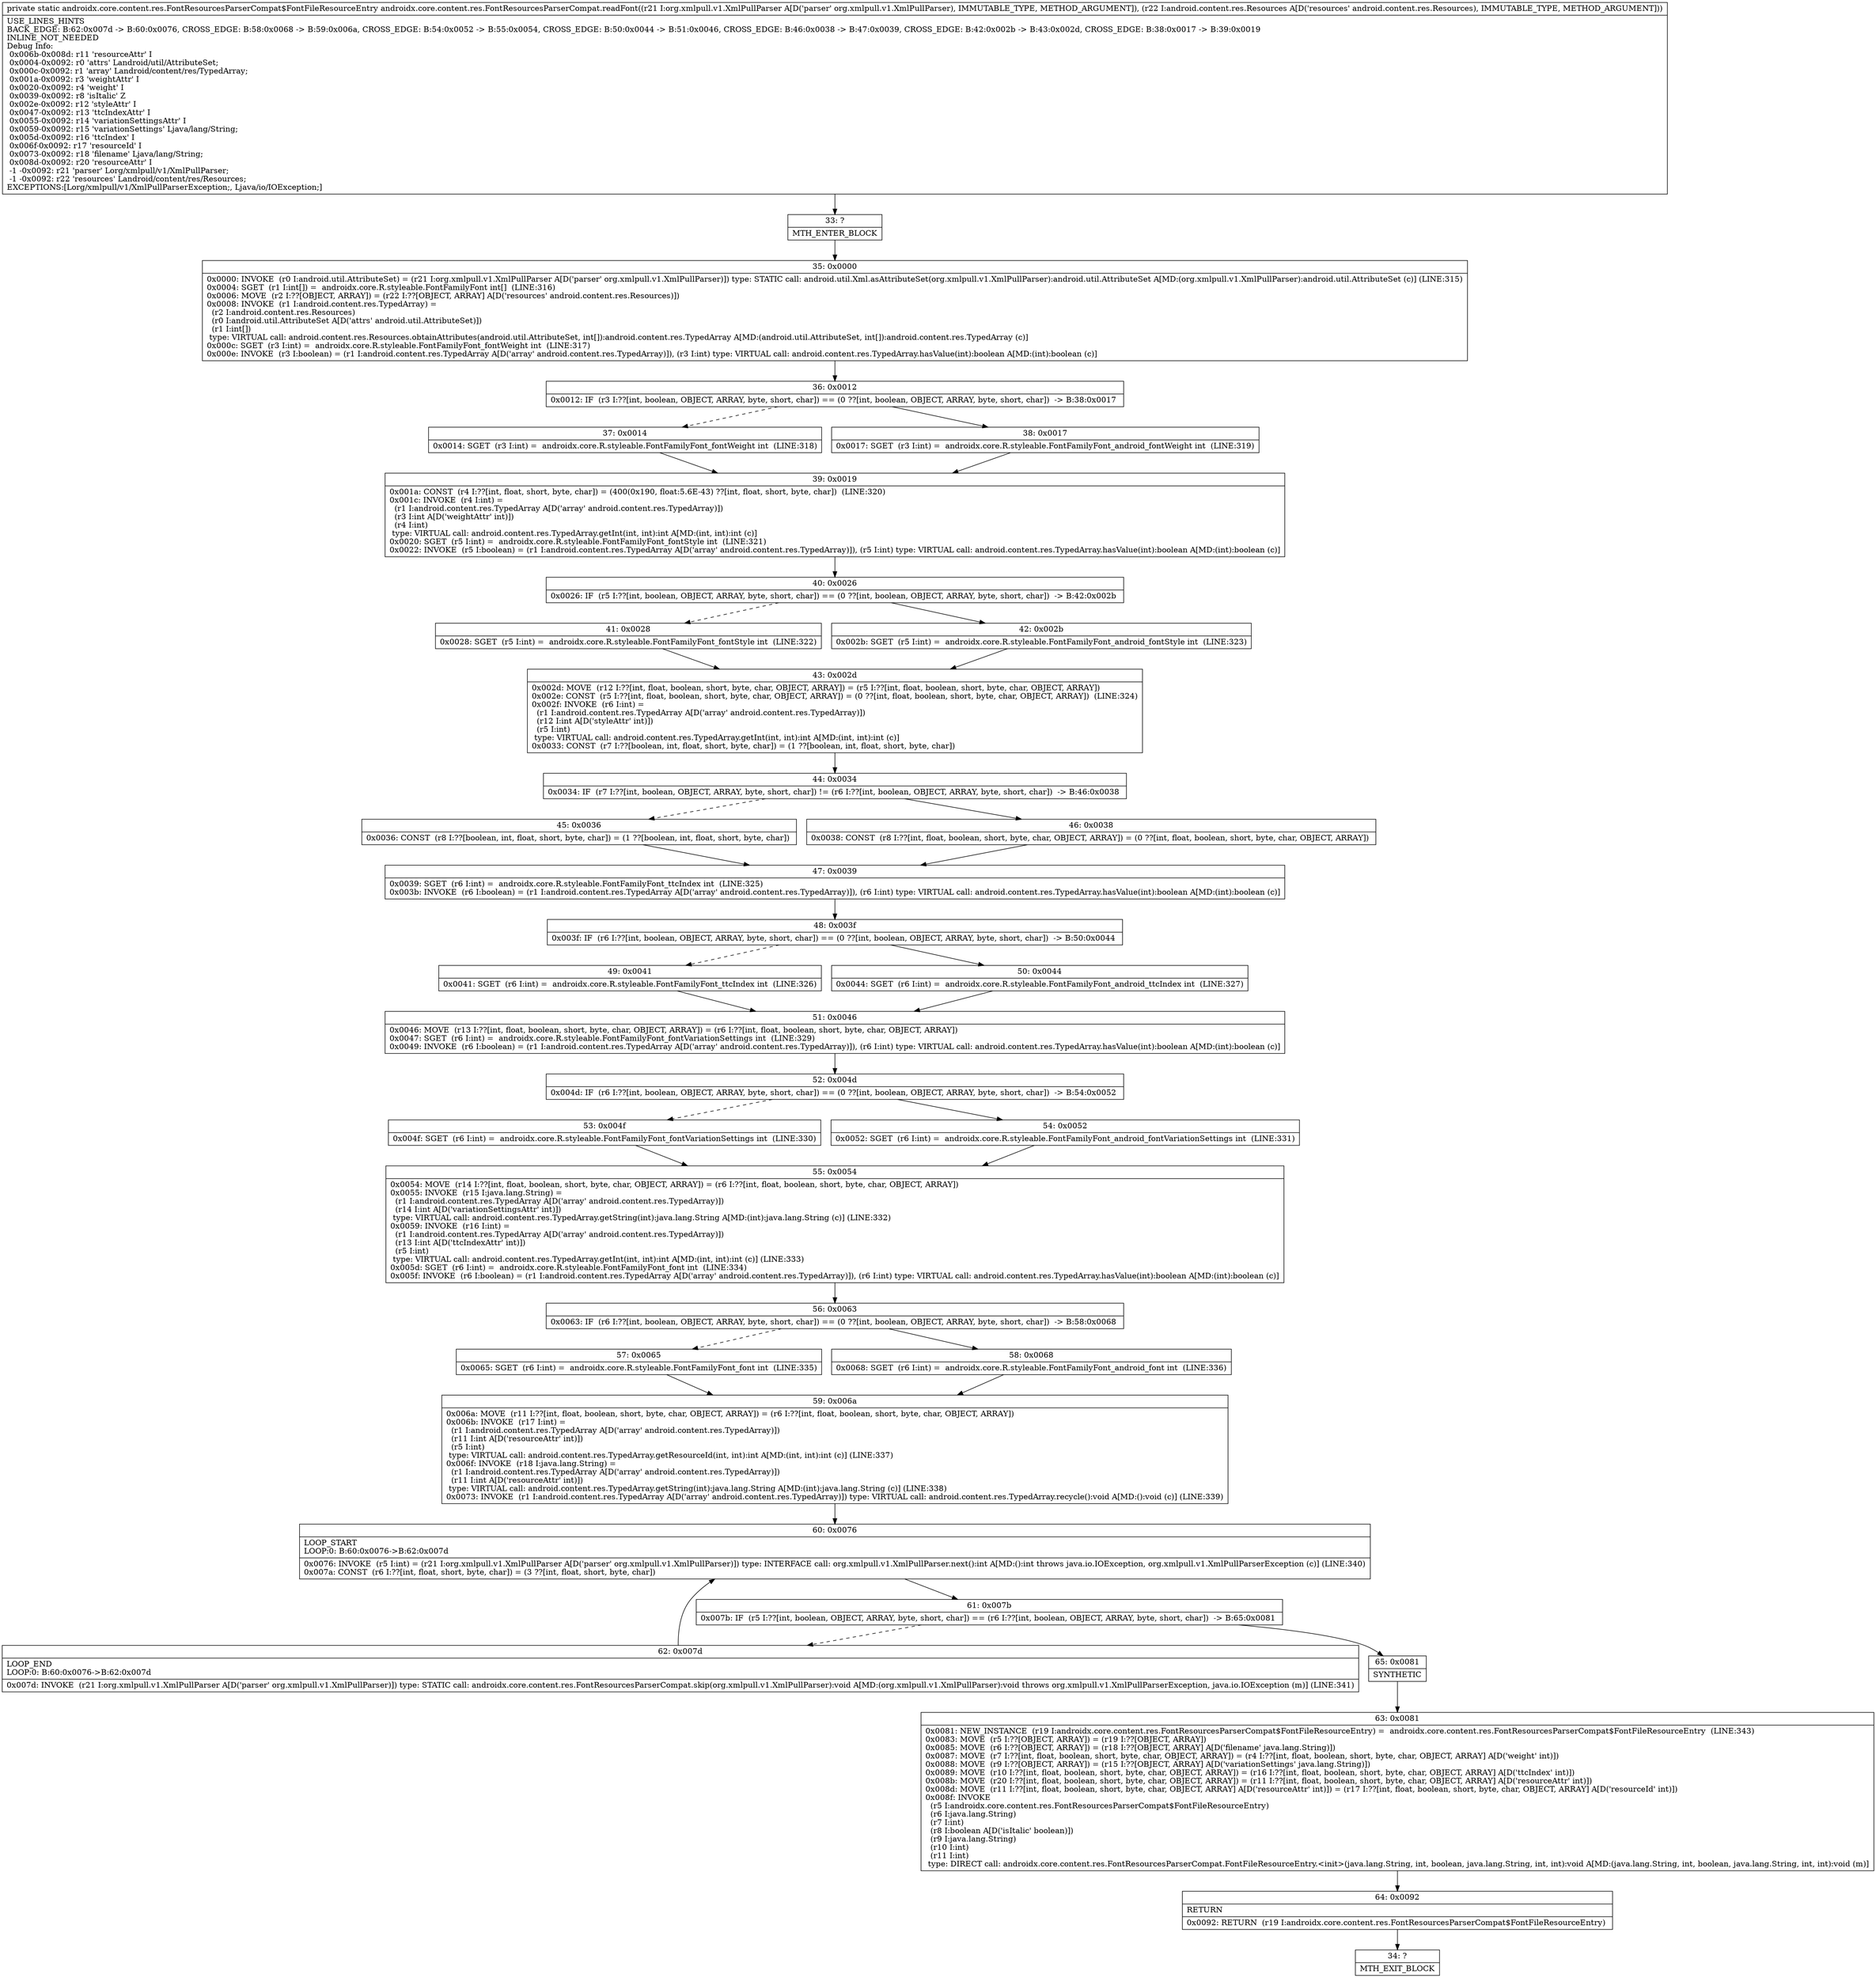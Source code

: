 digraph "CFG forandroidx.core.content.res.FontResourcesParserCompat.readFont(Lorg\/xmlpull\/v1\/XmlPullParser;Landroid\/content\/res\/Resources;)Landroidx\/core\/content\/res\/FontResourcesParserCompat$FontFileResourceEntry;" {
Node_33 [shape=record,label="{33\:\ ?|MTH_ENTER_BLOCK\l}"];
Node_35 [shape=record,label="{35\:\ 0x0000|0x0000: INVOKE  (r0 I:android.util.AttributeSet) = (r21 I:org.xmlpull.v1.XmlPullParser A[D('parser' org.xmlpull.v1.XmlPullParser)]) type: STATIC call: android.util.Xml.asAttributeSet(org.xmlpull.v1.XmlPullParser):android.util.AttributeSet A[MD:(org.xmlpull.v1.XmlPullParser):android.util.AttributeSet (c)] (LINE:315)\l0x0004: SGET  (r1 I:int[]) =  androidx.core.R.styleable.FontFamilyFont int[]  (LINE:316)\l0x0006: MOVE  (r2 I:??[OBJECT, ARRAY]) = (r22 I:??[OBJECT, ARRAY] A[D('resources' android.content.res.Resources)]) \l0x0008: INVOKE  (r1 I:android.content.res.TypedArray) = \l  (r2 I:android.content.res.Resources)\l  (r0 I:android.util.AttributeSet A[D('attrs' android.util.AttributeSet)])\l  (r1 I:int[])\l type: VIRTUAL call: android.content.res.Resources.obtainAttributes(android.util.AttributeSet, int[]):android.content.res.TypedArray A[MD:(android.util.AttributeSet, int[]):android.content.res.TypedArray (c)]\l0x000c: SGET  (r3 I:int) =  androidx.core.R.styleable.FontFamilyFont_fontWeight int  (LINE:317)\l0x000e: INVOKE  (r3 I:boolean) = (r1 I:android.content.res.TypedArray A[D('array' android.content.res.TypedArray)]), (r3 I:int) type: VIRTUAL call: android.content.res.TypedArray.hasValue(int):boolean A[MD:(int):boolean (c)]\l}"];
Node_36 [shape=record,label="{36\:\ 0x0012|0x0012: IF  (r3 I:??[int, boolean, OBJECT, ARRAY, byte, short, char]) == (0 ??[int, boolean, OBJECT, ARRAY, byte, short, char])  \-\> B:38:0x0017 \l}"];
Node_37 [shape=record,label="{37\:\ 0x0014|0x0014: SGET  (r3 I:int) =  androidx.core.R.styleable.FontFamilyFont_fontWeight int  (LINE:318)\l}"];
Node_39 [shape=record,label="{39\:\ 0x0019|0x001a: CONST  (r4 I:??[int, float, short, byte, char]) = (400(0x190, float:5.6E\-43) ??[int, float, short, byte, char])  (LINE:320)\l0x001c: INVOKE  (r4 I:int) = \l  (r1 I:android.content.res.TypedArray A[D('array' android.content.res.TypedArray)])\l  (r3 I:int A[D('weightAttr' int)])\l  (r4 I:int)\l type: VIRTUAL call: android.content.res.TypedArray.getInt(int, int):int A[MD:(int, int):int (c)]\l0x0020: SGET  (r5 I:int) =  androidx.core.R.styleable.FontFamilyFont_fontStyle int  (LINE:321)\l0x0022: INVOKE  (r5 I:boolean) = (r1 I:android.content.res.TypedArray A[D('array' android.content.res.TypedArray)]), (r5 I:int) type: VIRTUAL call: android.content.res.TypedArray.hasValue(int):boolean A[MD:(int):boolean (c)]\l}"];
Node_40 [shape=record,label="{40\:\ 0x0026|0x0026: IF  (r5 I:??[int, boolean, OBJECT, ARRAY, byte, short, char]) == (0 ??[int, boolean, OBJECT, ARRAY, byte, short, char])  \-\> B:42:0x002b \l}"];
Node_41 [shape=record,label="{41\:\ 0x0028|0x0028: SGET  (r5 I:int) =  androidx.core.R.styleable.FontFamilyFont_fontStyle int  (LINE:322)\l}"];
Node_43 [shape=record,label="{43\:\ 0x002d|0x002d: MOVE  (r12 I:??[int, float, boolean, short, byte, char, OBJECT, ARRAY]) = (r5 I:??[int, float, boolean, short, byte, char, OBJECT, ARRAY]) \l0x002e: CONST  (r5 I:??[int, float, boolean, short, byte, char, OBJECT, ARRAY]) = (0 ??[int, float, boolean, short, byte, char, OBJECT, ARRAY])  (LINE:324)\l0x002f: INVOKE  (r6 I:int) = \l  (r1 I:android.content.res.TypedArray A[D('array' android.content.res.TypedArray)])\l  (r12 I:int A[D('styleAttr' int)])\l  (r5 I:int)\l type: VIRTUAL call: android.content.res.TypedArray.getInt(int, int):int A[MD:(int, int):int (c)]\l0x0033: CONST  (r7 I:??[boolean, int, float, short, byte, char]) = (1 ??[boolean, int, float, short, byte, char]) \l}"];
Node_44 [shape=record,label="{44\:\ 0x0034|0x0034: IF  (r7 I:??[int, boolean, OBJECT, ARRAY, byte, short, char]) != (r6 I:??[int, boolean, OBJECT, ARRAY, byte, short, char])  \-\> B:46:0x0038 \l}"];
Node_45 [shape=record,label="{45\:\ 0x0036|0x0036: CONST  (r8 I:??[boolean, int, float, short, byte, char]) = (1 ??[boolean, int, float, short, byte, char]) \l}"];
Node_47 [shape=record,label="{47\:\ 0x0039|0x0039: SGET  (r6 I:int) =  androidx.core.R.styleable.FontFamilyFont_ttcIndex int  (LINE:325)\l0x003b: INVOKE  (r6 I:boolean) = (r1 I:android.content.res.TypedArray A[D('array' android.content.res.TypedArray)]), (r6 I:int) type: VIRTUAL call: android.content.res.TypedArray.hasValue(int):boolean A[MD:(int):boolean (c)]\l}"];
Node_48 [shape=record,label="{48\:\ 0x003f|0x003f: IF  (r6 I:??[int, boolean, OBJECT, ARRAY, byte, short, char]) == (0 ??[int, boolean, OBJECT, ARRAY, byte, short, char])  \-\> B:50:0x0044 \l}"];
Node_49 [shape=record,label="{49\:\ 0x0041|0x0041: SGET  (r6 I:int) =  androidx.core.R.styleable.FontFamilyFont_ttcIndex int  (LINE:326)\l}"];
Node_51 [shape=record,label="{51\:\ 0x0046|0x0046: MOVE  (r13 I:??[int, float, boolean, short, byte, char, OBJECT, ARRAY]) = (r6 I:??[int, float, boolean, short, byte, char, OBJECT, ARRAY]) \l0x0047: SGET  (r6 I:int) =  androidx.core.R.styleable.FontFamilyFont_fontVariationSettings int  (LINE:329)\l0x0049: INVOKE  (r6 I:boolean) = (r1 I:android.content.res.TypedArray A[D('array' android.content.res.TypedArray)]), (r6 I:int) type: VIRTUAL call: android.content.res.TypedArray.hasValue(int):boolean A[MD:(int):boolean (c)]\l}"];
Node_52 [shape=record,label="{52\:\ 0x004d|0x004d: IF  (r6 I:??[int, boolean, OBJECT, ARRAY, byte, short, char]) == (0 ??[int, boolean, OBJECT, ARRAY, byte, short, char])  \-\> B:54:0x0052 \l}"];
Node_53 [shape=record,label="{53\:\ 0x004f|0x004f: SGET  (r6 I:int) =  androidx.core.R.styleable.FontFamilyFont_fontVariationSettings int  (LINE:330)\l}"];
Node_55 [shape=record,label="{55\:\ 0x0054|0x0054: MOVE  (r14 I:??[int, float, boolean, short, byte, char, OBJECT, ARRAY]) = (r6 I:??[int, float, boolean, short, byte, char, OBJECT, ARRAY]) \l0x0055: INVOKE  (r15 I:java.lang.String) = \l  (r1 I:android.content.res.TypedArray A[D('array' android.content.res.TypedArray)])\l  (r14 I:int A[D('variationSettingsAttr' int)])\l type: VIRTUAL call: android.content.res.TypedArray.getString(int):java.lang.String A[MD:(int):java.lang.String (c)] (LINE:332)\l0x0059: INVOKE  (r16 I:int) = \l  (r1 I:android.content.res.TypedArray A[D('array' android.content.res.TypedArray)])\l  (r13 I:int A[D('ttcIndexAttr' int)])\l  (r5 I:int)\l type: VIRTUAL call: android.content.res.TypedArray.getInt(int, int):int A[MD:(int, int):int (c)] (LINE:333)\l0x005d: SGET  (r6 I:int) =  androidx.core.R.styleable.FontFamilyFont_font int  (LINE:334)\l0x005f: INVOKE  (r6 I:boolean) = (r1 I:android.content.res.TypedArray A[D('array' android.content.res.TypedArray)]), (r6 I:int) type: VIRTUAL call: android.content.res.TypedArray.hasValue(int):boolean A[MD:(int):boolean (c)]\l}"];
Node_56 [shape=record,label="{56\:\ 0x0063|0x0063: IF  (r6 I:??[int, boolean, OBJECT, ARRAY, byte, short, char]) == (0 ??[int, boolean, OBJECT, ARRAY, byte, short, char])  \-\> B:58:0x0068 \l}"];
Node_57 [shape=record,label="{57\:\ 0x0065|0x0065: SGET  (r6 I:int) =  androidx.core.R.styleable.FontFamilyFont_font int  (LINE:335)\l}"];
Node_59 [shape=record,label="{59\:\ 0x006a|0x006a: MOVE  (r11 I:??[int, float, boolean, short, byte, char, OBJECT, ARRAY]) = (r6 I:??[int, float, boolean, short, byte, char, OBJECT, ARRAY]) \l0x006b: INVOKE  (r17 I:int) = \l  (r1 I:android.content.res.TypedArray A[D('array' android.content.res.TypedArray)])\l  (r11 I:int A[D('resourceAttr' int)])\l  (r5 I:int)\l type: VIRTUAL call: android.content.res.TypedArray.getResourceId(int, int):int A[MD:(int, int):int (c)] (LINE:337)\l0x006f: INVOKE  (r18 I:java.lang.String) = \l  (r1 I:android.content.res.TypedArray A[D('array' android.content.res.TypedArray)])\l  (r11 I:int A[D('resourceAttr' int)])\l type: VIRTUAL call: android.content.res.TypedArray.getString(int):java.lang.String A[MD:(int):java.lang.String (c)] (LINE:338)\l0x0073: INVOKE  (r1 I:android.content.res.TypedArray A[D('array' android.content.res.TypedArray)]) type: VIRTUAL call: android.content.res.TypedArray.recycle():void A[MD:():void (c)] (LINE:339)\l}"];
Node_60 [shape=record,label="{60\:\ 0x0076|LOOP_START\lLOOP:0: B:60:0x0076\-\>B:62:0x007d\l|0x0076: INVOKE  (r5 I:int) = (r21 I:org.xmlpull.v1.XmlPullParser A[D('parser' org.xmlpull.v1.XmlPullParser)]) type: INTERFACE call: org.xmlpull.v1.XmlPullParser.next():int A[MD:():int throws java.io.IOException, org.xmlpull.v1.XmlPullParserException (c)] (LINE:340)\l0x007a: CONST  (r6 I:??[int, float, short, byte, char]) = (3 ??[int, float, short, byte, char]) \l}"];
Node_61 [shape=record,label="{61\:\ 0x007b|0x007b: IF  (r5 I:??[int, boolean, OBJECT, ARRAY, byte, short, char]) == (r6 I:??[int, boolean, OBJECT, ARRAY, byte, short, char])  \-\> B:65:0x0081 \l}"];
Node_62 [shape=record,label="{62\:\ 0x007d|LOOP_END\lLOOP:0: B:60:0x0076\-\>B:62:0x007d\l|0x007d: INVOKE  (r21 I:org.xmlpull.v1.XmlPullParser A[D('parser' org.xmlpull.v1.XmlPullParser)]) type: STATIC call: androidx.core.content.res.FontResourcesParserCompat.skip(org.xmlpull.v1.XmlPullParser):void A[MD:(org.xmlpull.v1.XmlPullParser):void throws org.xmlpull.v1.XmlPullParserException, java.io.IOException (m)] (LINE:341)\l}"];
Node_65 [shape=record,label="{65\:\ 0x0081|SYNTHETIC\l}"];
Node_63 [shape=record,label="{63\:\ 0x0081|0x0081: NEW_INSTANCE  (r19 I:androidx.core.content.res.FontResourcesParserCompat$FontFileResourceEntry) =  androidx.core.content.res.FontResourcesParserCompat$FontFileResourceEntry  (LINE:343)\l0x0083: MOVE  (r5 I:??[OBJECT, ARRAY]) = (r19 I:??[OBJECT, ARRAY]) \l0x0085: MOVE  (r6 I:??[OBJECT, ARRAY]) = (r18 I:??[OBJECT, ARRAY] A[D('filename' java.lang.String)]) \l0x0087: MOVE  (r7 I:??[int, float, boolean, short, byte, char, OBJECT, ARRAY]) = (r4 I:??[int, float, boolean, short, byte, char, OBJECT, ARRAY] A[D('weight' int)]) \l0x0088: MOVE  (r9 I:??[OBJECT, ARRAY]) = (r15 I:??[OBJECT, ARRAY] A[D('variationSettings' java.lang.String)]) \l0x0089: MOVE  (r10 I:??[int, float, boolean, short, byte, char, OBJECT, ARRAY]) = (r16 I:??[int, float, boolean, short, byte, char, OBJECT, ARRAY] A[D('ttcIndex' int)]) \l0x008b: MOVE  (r20 I:??[int, float, boolean, short, byte, char, OBJECT, ARRAY]) = (r11 I:??[int, float, boolean, short, byte, char, OBJECT, ARRAY] A[D('resourceAttr' int)]) \l0x008d: MOVE  (r11 I:??[int, float, boolean, short, byte, char, OBJECT, ARRAY] A[D('resourceAttr' int)]) = (r17 I:??[int, float, boolean, short, byte, char, OBJECT, ARRAY] A[D('resourceId' int)]) \l0x008f: INVOKE  \l  (r5 I:androidx.core.content.res.FontResourcesParserCompat$FontFileResourceEntry)\l  (r6 I:java.lang.String)\l  (r7 I:int)\l  (r8 I:boolean A[D('isItalic' boolean)])\l  (r9 I:java.lang.String)\l  (r10 I:int)\l  (r11 I:int)\l type: DIRECT call: androidx.core.content.res.FontResourcesParserCompat.FontFileResourceEntry.\<init\>(java.lang.String, int, boolean, java.lang.String, int, int):void A[MD:(java.lang.String, int, boolean, java.lang.String, int, int):void (m)]\l}"];
Node_64 [shape=record,label="{64\:\ 0x0092|RETURN\l|0x0092: RETURN  (r19 I:androidx.core.content.res.FontResourcesParserCompat$FontFileResourceEntry) \l}"];
Node_34 [shape=record,label="{34\:\ ?|MTH_EXIT_BLOCK\l}"];
Node_58 [shape=record,label="{58\:\ 0x0068|0x0068: SGET  (r6 I:int) =  androidx.core.R.styleable.FontFamilyFont_android_font int  (LINE:336)\l}"];
Node_54 [shape=record,label="{54\:\ 0x0052|0x0052: SGET  (r6 I:int) =  androidx.core.R.styleable.FontFamilyFont_android_fontVariationSettings int  (LINE:331)\l}"];
Node_50 [shape=record,label="{50\:\ 0x0044|0x0044: SGET  (r6 I:int) =  androidx.core.R.styleable.FontFamilyFont_android_ttcIndex int  (LINE:327)\l}"];
Node_46 [shape=record,label="{46\:\ 0x0038|0x0038: CONST  (r8 I:??[int, float, boolean, short, byte, char, OBJECT, ARRAY]) = (0 ??[int, float, boolean, short, byte, char, OBJECT, ARRAY]) \l}"];
Node_42 [shape=record,label="{42\:\ 0x002b|0x002b: SGET  (r5 I:int) =  androidx.core.R.styleable.FontFamilyFont_android_fontStyle int  (LINE:323)\l}"];
Node_38 [shape=record,label="{38\:\ 0x0017|0x0017: SGET  (r3 I:int) =  androidx.core.R.styleable.FontFamilyFont_android_fontWeight int  (LINE:319)\l}"];
MethodNode[shape=record,label="{private static androidx.core.content.res.FontResourcesParserCompat$FontFileResourceEntry androidx.core.content.res.FontResourcesParserCompat.readFont((r21 I:org.xmlpull.v1.XmlPullParser A[D('parser' org.xmlpull.v1.XmlPullParser), IMMUTABLE_TYPE, METHOD_ARGUMENT]), (r22 I:android.content.res.Resources A[D('resources' android.content.res.Resources), IMMUTABLE_TYPE, METHOD_ARGUMENT]))  | USE_LINES_HINTS\lBACK_EDGE: B:62:0x007d \-\> B:60:0x0076, CROSS_EDGE: B:58:0x0068 \-\> B:59:0x006a, CROSS_EDGE: B:54:0x0052 \-\> B:55:0x0054, CROSS_EDGE: B:50:0x0044 \-\> B:51:0x0046, CROSS_EDGE: B:46:0x0038 \-\> B:47:0x0039, CROSS_EDGE: B:42:0x002b \-\> B:43:0x002d, CROSS_EDGE: B:38:0x0017 \-\> B:39:0x0019\lINLINE_NOT_NEEDED\lDebug Info:\l  0x006b\-0x008d: r11 'resourceAttr' I\l  0x0004\-0x0092: r0 'attrs' Landroid\/util\/AttributeSet;\l  0x000c\-0x0092: r1 'array' Landroid\/content\/res\/TypedArray;\l  0x001a\-0x0092: r3 'weightAttr' I\l  0x0020\-0x0092: r4 'weight' I\l  0x0039\-0x0092: r8 'isItalic' Z\l  0x002e\-0x0092: r12 'styleAttr' I\l  0x0047\-0x0092: r13 'ttcIndexAttr' I\l  0x0055\-0x0092: r14 'variationSettingsAttr' I\l  0x0059\-0x0092: r15 'variationSettings' Ljava\/lang\/String;\l  0x005d\-0x0092: r16 'ttcIndex' I\l  0x006f\-0x0092: r17 'resourceId' I\l  0x0073\-0x0092: r18 'filename' Ljava\/lang\/String;\l  0x008d\-0x0092: r20 'resourceAttr' I\l  \-1 \-0x0092: r21 'parser' Lorg\/xmlpull\/v1\/XmlPullParser;\l  \-1 \-0x0092: r22 'resources' Landroid\/content\/res\/Resources;\lEXCEPTIONS:[Lorg\/xmlpull\/v1\/XmlPullParserException;, Ljava\/io\/IOException;]\l}"];
MethodNode -> Node_33;Node_33 -> Node_35;
Node_35 -> Node_36;
Node_36 -> Node_37[style=dashed];
Node_36 -> Node_38;
Node_37 -> Node_39;
Node_39 -> Node_40;
Node_40 -> Node_41[style=dashed];
Node_40 -> Node_42;
Node_41 -> Node_43;
Node_43 -> Node_44;
Node_44 -> Node_45[style=dashed];
Node_44 -> Node_46;
Node_45 -> Node_47;
Node_47 -> Node_48;
Node_48 -> Node_49[style=dashed];
Node_48 -> Node_50;
Node_49 -> Node_51;
Node_51 -> Node_52;
Node_52 -> Node_53[style=dashed];
Node_52 -> Node_54;
Node_53 -> Node_55;
Node_55 -> Node_56;
Node_56 -> Node_57[style=dashed];
Node_56 -> Node_58;
Node_57 -> Node_59;
Node_59 -> Node_60;
Node_60 -> Node_61;
Node_61 -> Node_62[style=dashed];
Node_61 -> Node_65;
Node_62 -> Node_60;
Node_65 -> Node_63;
Node_63 -> Node_64;
Node_64 -> Node_34;
Node_58 -> Node_59;
Node_54 -> Node_55;
Node_50 -> Node_51;
Node_46 -> Node_47;
Node_42 -> Node_43;
Node_38 -> Node_39;
}

